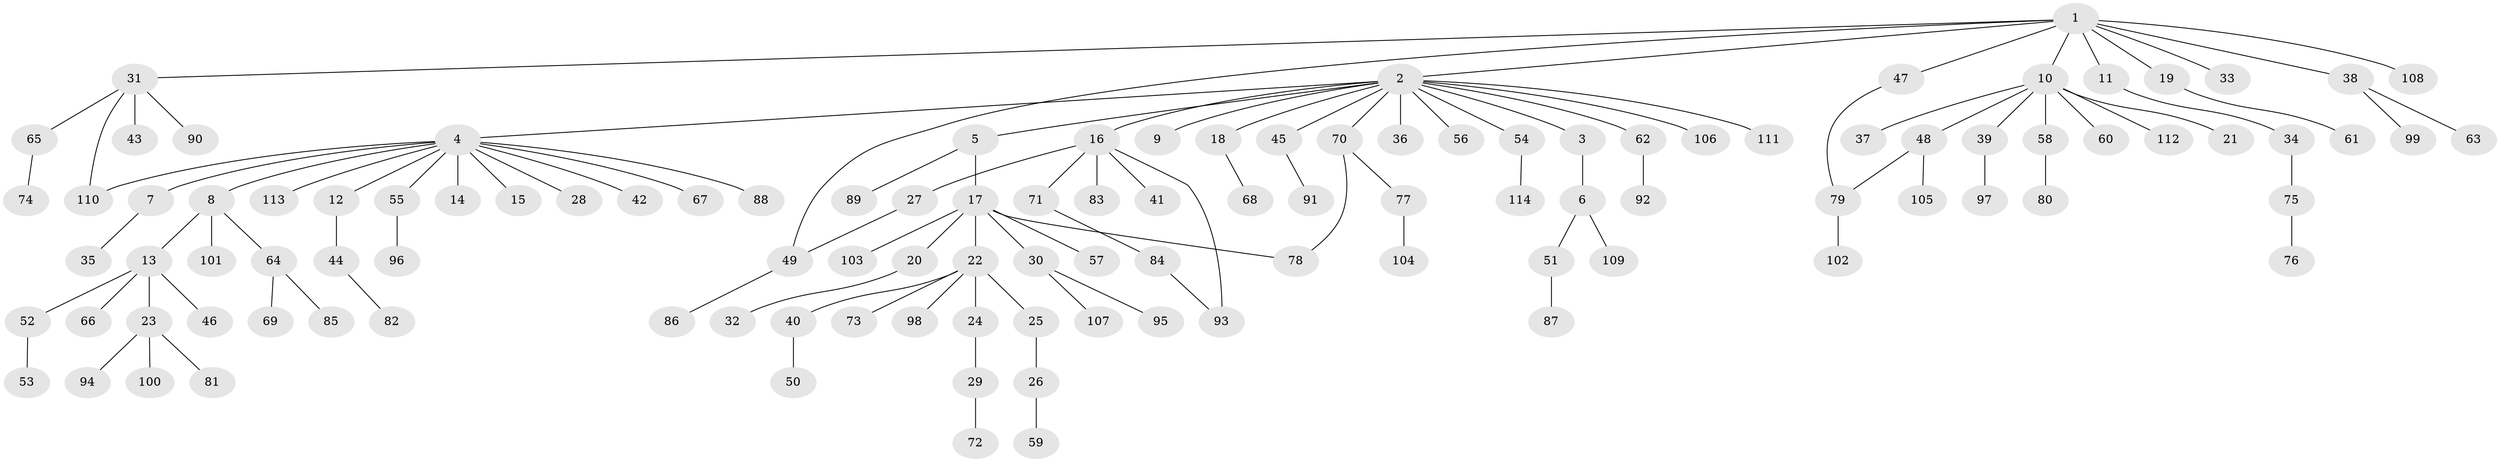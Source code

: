 // Generated by graph-tools (version 1.1) at 2025/14/03/09/25 04:14:20]
// undirected, 114 vertices, 118 edges
graph export_dot {
graph [start="1"]
  node [color=gray90,style=filled];
  1;
  2;
  3;
  4;
  5;
  6;
  7;
  8;
  9;
  10;
  11;
  12;
  13;
  14;
  15;
  16;
  17;
  18;
  19;
  20;
  21;
  22;
  23;
  24;
  25;
  26;
  27;
  28;
  29;
  30;
  31;
  32;
  33;
  34;
  35;
  36;
  37;
  38;
  39;
  40;
  41;
  42;
  43;
  44;
  45;
  46;
  47;
  48;
  49;
  50;
  51;
  52;
  53;
  54;
  55;
  56;
  57;
  58;
  59;
  60;
  61;
  62;
  63;
  64;
  65;
  66;
  67;
  68;
  69;
  70;
  71;
  72;
  73;
  74;
  75;
  76;
  77;
  78;
  79;
  80;
  81;
  82;
  83;
  84;
  85;
  86;
  87;
  88;
  89;
  90;
  91;
  92;
  93;
  94;
  95;
  96;
  97;
  98;
  99;
  100;
  101;
  102;
  103;
  104;
  105;
  106;
  107;
  108;
  109;
  110;
  111;
  112;
  113;
  114;
  1 -- 2;
  1 -- 10;
  1 -- 11;
  1 -- 19;
  1 -- 31;
  1 -- 33;
  1 -- 38;
  1 -- 47;
  1 -- 49;
  1 -- 108;
  2 -- 3;
  2 -- 4;
  2 -- 5;
  2 -- 9;
  2 -- 16;
  2 -- 18;
  2 -- 36;
  2 -- 45;
  2 -- 54;
  2 -- 56;
  2 -- 62;
  2 -- 70;
  2 -- 106;
  2 -- 111;
  3 -- 6;
  4 -- 7;
  4 -- 8;
  4 -- 12;
  4 -- 14;
  4 -- 15;
  4 -- 28;
  4 -- 42;
  4 -- 55;
  4 -- 67;
  4 -- 88;
  4 -- 110;
  4 -- 113;
  5 -- 17;
  5 -- 89;
  6 -- 51;
  6 -- 109;
  7 -- 35;
  8 -- 13;
  8 -- 64;
  8 -- 101;
  10 -- 21;
  10 -- 37;
  10 -- 39;
  10 -- 48;
  10 -- 58;
  10 -- 60;
  10 -- 112;
  11 -- 34;
  12 -- 44;
  13 -- 23;
  13 -- 46;
  13 -- 52;
  13 -- 66;
  16 -- 27;
  16 -- 41;
  16 -- 71;
  16 -- 83;
  16 -- 93;
  17 -- 20;
  17 -- 22;
  17 -- 30;
  17 -- 57;
  17 -- 78;
  17 -- 103;
  18 -- 68;
  19 -- 61;
  20 -- 32;
  22 -- 24;
  22 -- 25;
  22 -- 40;
  22 -- 73;
  22 -- 98;
  23 -- 81;
  23 -- 94;
  23 -- 100;
  24 -- 29;
  25 -- 26;
  26 -- 59;
  27 -- 49;
  29 -- 72;
  30 -- 95;
  30 -- 107;
  31 -- 43;
  31 -- 65;
  31 -- 90;
  31 -- 110;
  34 -- 75;
  38 -- 63;
  38 -- 99;
  39 -- 97;
  40 -- 50;
  44 -- 82;
  45 -- 91;
  47 -- 79;
  48 -- 79;
  48 -- 105;
  49 -- 86;
  51 -- 87;
  52 -- 53;
  54 -- 114;
  55 -- 96;
  58 -- 80;
  62 -- 92;
  64 -- 69;
  64 -- 85;
  65 -- 74;
  70 -- 77;
  70 -- 78;
  71 -- 84;
  75 -- 76;
  77 -- 104;
  79 -- 102;
  84 -- 93;
}
